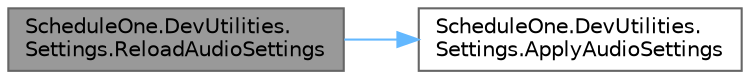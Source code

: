 digraph "ScheduleOne.DevUtilities.Settings.ReloadAudioSettings"
{
 // LATEX_PDF_SIZE
  bgcolor="transparent";
  edge [fontname=Helvetica,fontsize=10,labelfontname=Helvetica,labelfontsize=10];
  node [fontname=Helvetica,fontsize=10,shape=box,height=0.2,width=0.4];
  rankdir="LR";
  Node1 [id="Node000001",label="ScheduleOne.DevUtilities.\lSettings.ReloadAudioSettings",height=0.2,width=0.4,color="gray40", fillcolor="grey60", style="filled", fontcolor="black",tooltip=" "];
  Node1 -> Node2 [id="edge1_Node000001_Node000002",color="steelblue1",style="solid",tooltip=" "];
  Node2 [id="Node000002",label="ScheduleOne.DevUtilities.\lSettings.ApplyAudioSettings",height=0.2,width=0.4,color="grey40", fillcolor="white", style="filled",URL="$class_schedule_one_1_1_dev_utilities_1_1_settings.html#a7d819ea678e3fde2441517f180b7a6a9",tooltip=" "];
}
